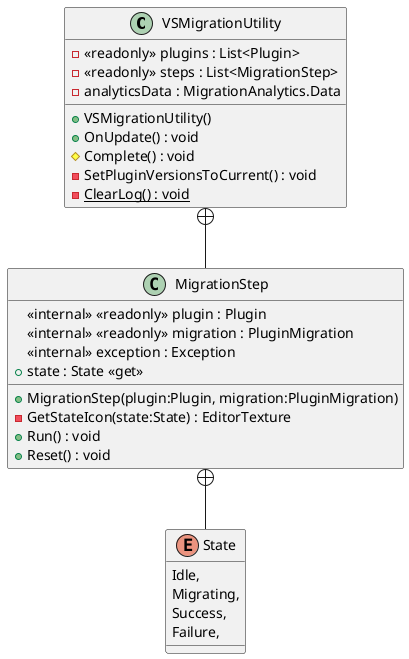 @startuml
class VSMigrationUtility {
    - <<readonly>> plugins : List<Plugin>
    - <<readonly>> steps : List<MigrationStep>
    - analyticsData : MigrationAnalytics.Data
    + VSMigrationUtility()
    + OnUpdate() : void
    # Complete() : void
    - SetPluginVersionsToCurrent() : void
    - {static} ClearLog() : void
}
class MigrationStep {
    + MigrationStep(plugin:Plugin, migration:PluginMigration)
    <<internal>> <<readonly>> plugin : Plugin
    <<internal>> <<readonly>> migration : PluginMigration
    <<internal>> exception : Exception
    + state : State <<get>>
    - GetStateIcon(state:State) : EditorTexture
    + Run() : void
    + Reset() : void
}
enum State {
    Idle,
    Migrating,
    Success,
    Failure,
}
VSMigrationUtility +-- MigrationStep
MigrationStep +-- State
@enduml
